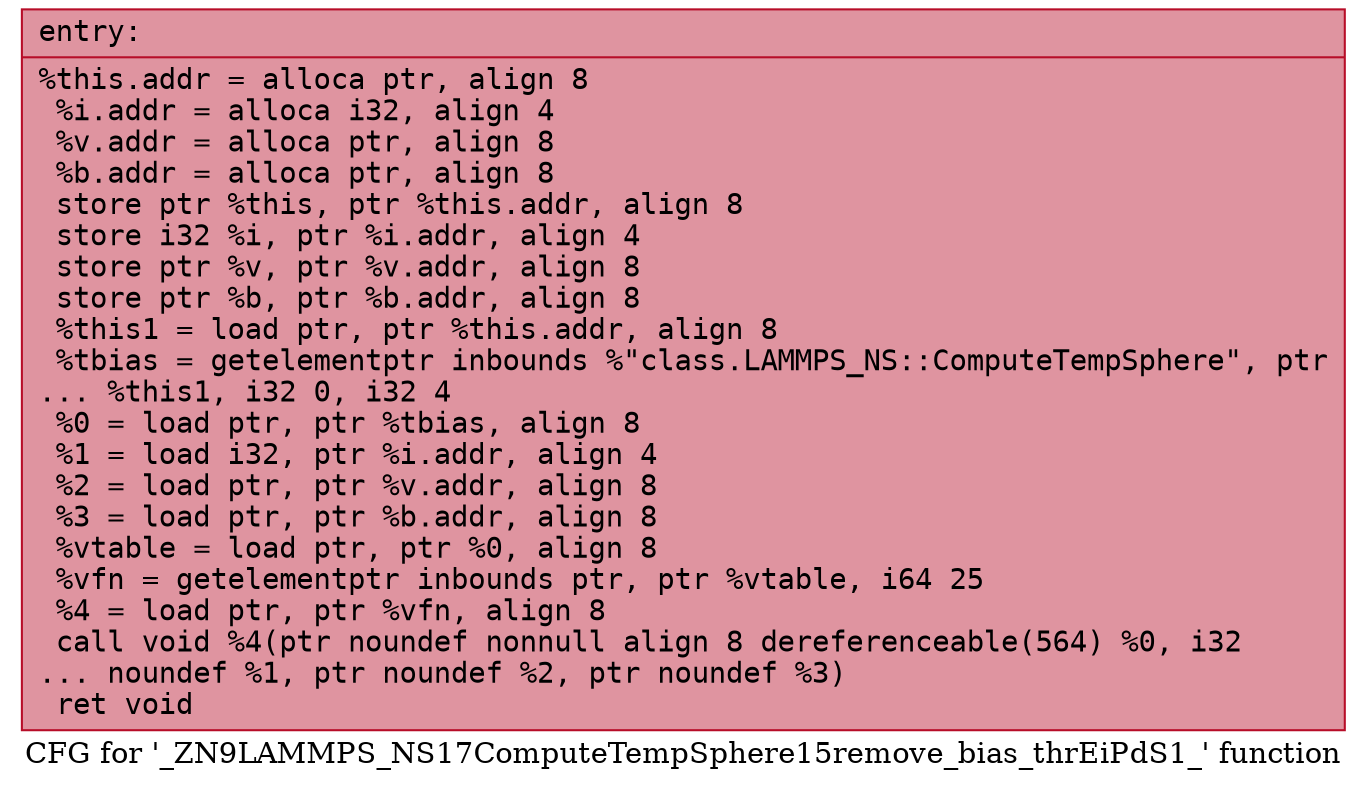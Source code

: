 digraph "CFG for '_ZN9LAMMPS_NS17ComputeTempSphere15remove_bias_thrEiPdS1_' function" {
	label="CFG for '_ZN9LAMMPS_NS17ComputeTempSphere15remove_bias_thrEiPdS1_' function";

	Node0x55f2e4061190 [shape=record,color="#b70d28ff", style=filled, fillcolor="#b70d2870" fontname="Courier",label="{entry:\l|  %this.addr = alloca ptr, align 8\l  %i.addr = alloca i32, align 4\l  %v.addr = alloca ptr, align 8\l  %b.addr = alloca ptr, align 8\l  store ptr %this, ptr %this.addr, align 8\l  store i32 %i, ptr %i.addr, align 4\l  store ptr %v, ptr %v.addr, align 8\l  store ptr %b, ptr %b.addr, align 8\l  %this1 = load ptr, ptr %this.addr, align 8\l  %tbias = getelementptr inbounds %\"class.LAMMPS_NS::ComputeTempSphere\", ptr\l... %this1, i32 0, i32 4\l  %0 = load ptr, ptr %tbias, align 8\l  %1 = load i32, ptr %i.addr, align 4\l  %2 = load ptr, ptr %v.addr, align 8\l  %3 = load ptr, ptr %b.addr, align 8\l  %vtable = load ptr, ptr %0, align 8\l  %vfn = getelementptr inbounds ptr, ptr %vtable, i64 25\l  %4 = load ptr, ptr %vfn, align 8\l  call void %4(ptr noundef nonnull align 8 dereferenceable(564) %0, i32\l... noundef %1, ptr noundef %2, ptr noundef %3)\l  ret void\l}"];
}
